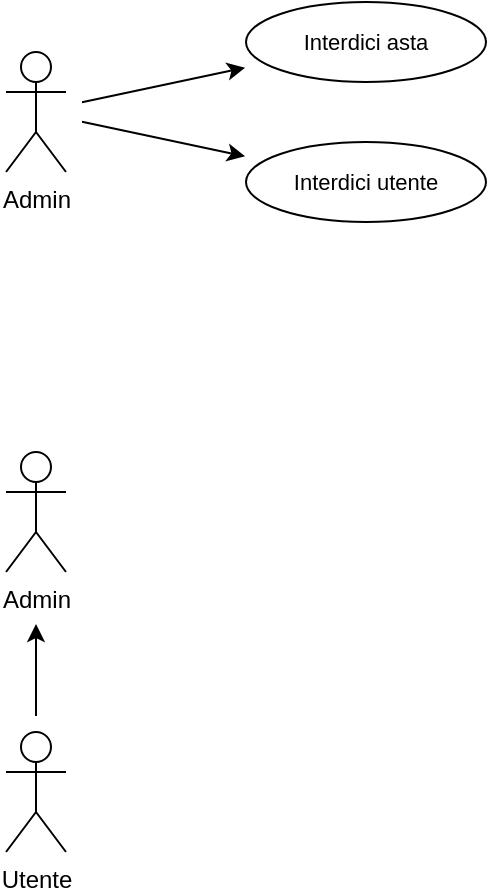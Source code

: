 <mxfile version="24.2.2" type="google">
  <diagram name="Page-1" id="odVaqZox5pCijNiCWqSz">
    <mxGraphModel grid="1" page="1" gridSize="10" guides="1" tooltips="1" connect="1" arrows="1" fold="1" pageScale="1" pageWidth="850" pageHeight="1100" math="0" shadow="0">
      <root>
        <mxCell id="0" />
        <mxCell id="1" parent="0" />
        <mxCell id="aShWXN58p7Xwu_0gQA0a-3" style="edgeStyle=none;rounded=0;orthogonalLoop=1;jettySize=auto;html=1;strokeColor=default;align=center;verticalAlign=middle;fontFamily=Helvetica;fontSize=11;fontColor=default;labelBackgroundColor=default;endArrow=classic;sourcePerimeterSpacing=8;targetPerimeterSpacing=8;" edge="1" parent="1" source="8liMdQNfYL2SunO3tfDq-1" target="aShWXN58p7Xwu_0gQA0a-1">
          <mxGeometry relative="1" as="geometry" />
        </mxCell>
        <mxCell id="aShWXN58p7Xwu_0gQA0a-5" style="edgeStyle=none;rounded=0;orthogonalLoop=1;jettySize=auto;html=1;strokeColor=default;align=center;verticalAlign=middle;fontFamily=Helvetica;fontSize=11;fontColor=default;labelBackgroundColor=default;endArrow=classic;sourcePerimeterSpacing=8;targetPerimeterSpacing=8;" edge="1" parent="1" source="8liMdQNfYL2SunO3tfDq-1" target="aShWXN58p7Xwu_0gQA0a-2">
          <mxGeometry relative="1" as="geometry" />
        </mxCell>
        <mxCell id="8liMdQNfYL2SunO3tfDq-1" value="Admin" style="shape=umlActor;verticalLabelPosition=bottom;verticalAlign=top;html=1;" vertex="1" parent="1">
          <mxGeometry x="60" y="100" width="30" height="60" as="geometry" />
        </mxCell>
        <mxCell id="aShWXN58p7Xwu_0gQA0a-1" value="Interdici utente" style="ellipse;whiteSpace=wrap;html=1;fontFamily=Helvetica;fontSize=11;fontColor=default;labelBackgroundColor=default;" vertex="1" parent="1">
          <mxGeometry x="180" y="145" width="120" height="40" as="geometry" />
        </mxCell>
        <mxCell id="aShWXN58p7Xwu_0gQA0a-2" value="Interdici asta" style="ellipse;whiteSpace=wrap;html=1;fontFamily=Helvetica;fontSize=11;fontColor=default;labelBackgroundColor=default;" vertex="1" parent="1">
          <mxGeometry x="180" y="75" width="120" height="40" as="geometry" />
        </mxCell>
        <mxCell id="8liMdQNfYL2SunO3tfDq-7" value="Admin" style="shape=umlActor;verticalLabelPosition=bottom;verticalAlign=top;html=1;" vertex="1" parent="1">
          <mxGeometry x="60" y="300" width="30" height="60" as="geometry" />
        </mxCell>
        <mxCell id="8liMdQNfYL2SunO3tfDq-8" style="edgeStyle=none;rounded=0;orthogonalLoop=1;jettySize=auto;html=1;strokeColor=default;align=center;verticalAlign=middle;fontFamily=Helvetica;fontSize=11;fontColor=default;labelBackgroundColor=default;endArrow=classic;sourcePerimeterSpacing=8;targetPerimeterSpacing=26;" edge="1" parent="1" source="8liMdQNfYL2SunO3tfDq-9" target="8liMdQNfYL2SunO3tfDq-7">
          <mxGeometry relative="1" as="geometry" />
        </mxCell>
        <mxCell id="8liMdQNfYL2SunO3tfDq-9" value="Utente" style="shape=umlActor;verticalLabelPosition=bottom;verticalAlign=top;html=1;outlineConnect=0;" vertex="1" parent="1">
          <mxGeometry x="60" y="440" width="30" height="60" as="geometry" />
        </mxCell>
      </root>
    </mxGraphModel>
  </diagram>
</mxfile>
